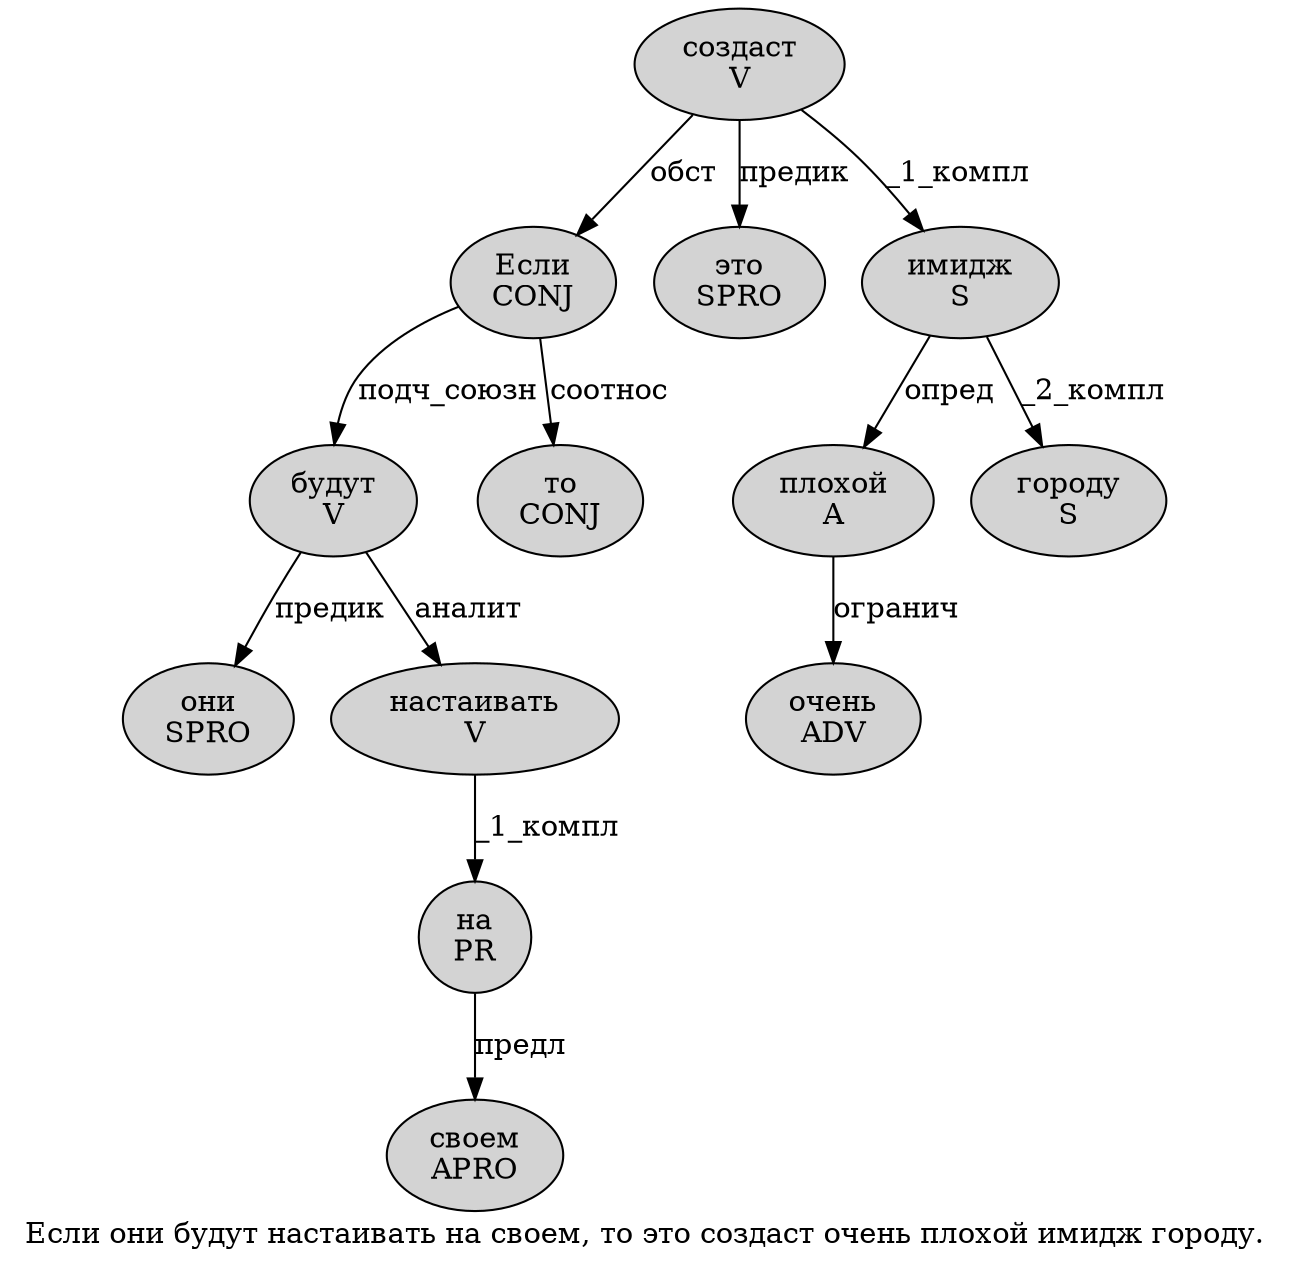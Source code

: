 digraph SENTENCE_27 {
	graph [label="Если они будут настаивать на своем, то это создаст очень плохой имидж городу."]
	node [style=filled]
		0 [label="Если
CONJ" color="" fillcolor=lightgray penwidth=1 shape=ellipse]
		1 [label="они
SPRO" color="" fillcolor=lightgray penwidth=1 shape=ellipse]
		2 [label="будут
V" color="" fillcolor=lightgray penwidth=1 shape=ellipse]
		3 [label="настаивать
V" color="" fillcolor=lightgray penwidth=1 shape=ellipse]
		4 [label="на
PR" color="" fillcolor=lightgray penwidth=1 shape=ellipse]
		5 [label="своем
APRO" color="" fillcolor=lightgray penwidth=1 shape=ellipse]
		7 [label="то
CONJ" color="" fillcolor=lightgray penwidth=1 shape=ellipse]
		8 [label="это
SPRO" color="" fillcolor=lightgray penwidth=1 shape=ellipse]
		9 [label="создаст
V" color="" fillcolor=lightgray penwidth=1 shape=ellipse]
		10 [label="очень
ADV" color="" fillcolor=lightgray penwidth=1 shape=ellipse]
		11 [label="плохой
A" color="" fillcolor=lightgray penwidth=1 shape=ellipse]
		12 [label="имидж
S" color="" fillcolor=lightgray penwidth=1 shape=ellipse]
		13 [label="городу
S" color="" fillcolor=lightgray penwidth=1 shape=ellipse]
			11 -> 10 [label="огранич"]
			0 -> 2 [label="подч_союзн"]
			0 -> 7 [label="соотнос"]
			9 -> 0 [label="обст"]
			9 -> 8 [label="предик"]
			9 -> 12 [label="_1_компл"]
			2 -> 1 [label="предик"]
			2 -> 3 [label="аналит"]
			12 -> 11 [label="опред"]
			12 -> 13 [label="_2_компл"]
			3 -> 4 [label="_1_компл"]
			4 -> 5 [label="предл"]
}
